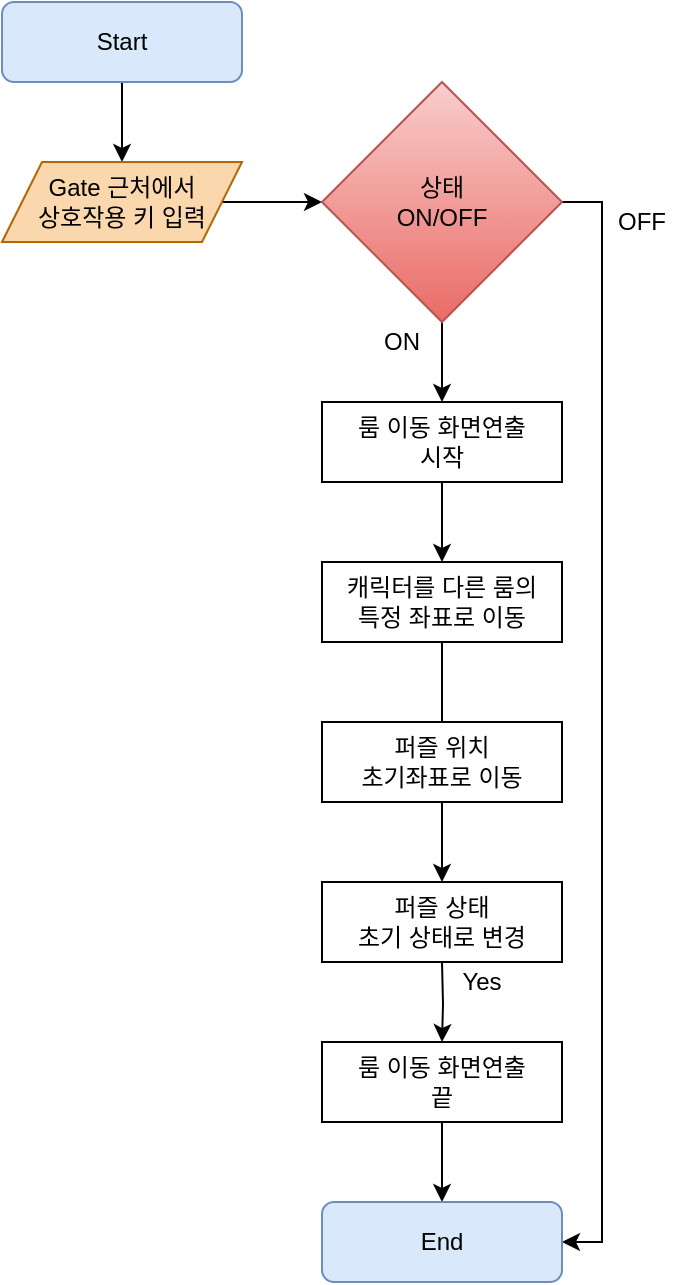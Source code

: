 <mxfile version="14.5.7" type="device"><diagram id="5dfdSWN0pq-XZOpe6xzm" name="Page-1"><mxGraphModel dx="1102" dy="557" grid="1" gridSize="10" guides="1" tooltips="1" connect="1" arrows="1" fold="1" page="1" pageScale="1" pageWidth="827" pageHeight="1169" math="0" shadow="0"><root><mxCell id="0"/><mxCell id="1" parent="0"/><mxCell id="HEB0GlihggCcAOTcJRkl-4" style="edgeStyle=orthogonalEdgeStyle;rounded=0;orthogonalLoop=1;jettySize=auto;html=1;exitX=0.5;exitY=1;exitDx=0;exitDy=0;entryX=0.5;entryY=0;entryDx=0;entryDy=0;" parent="1" source="HEB0GlihggCcAOTcJRkl-2" target="HEB0GlihggCcAOTcJRkl-3" edge="1"><mxGeometry relative="1" as="geometry"/></mxCell><mxCell id="HEB0GlihggCcAOTcJRkl-2" value="Start" style="rounded=1;whiteSpace=wrap;html=1;fillColor=#dae8fc;strokeColor=#6c8ebf;" parent="1" vertex="1"><mxGeometry x="240" y="120" width="120" height="40" as="geometry"/></mxCell><mxCell id="HEB0GlihggCcAOTcJRkl-6" style="edgeStyle=orthogonalEdgeStyle;rounded=0;orthogonalLoop=1;jettySize=auto;html=1;exitX=1;exitY=0.5;exitDx=0;exitDy=0;" parent="1" source="HEB0GlihggCcAOTcJRkl-3" target="HEB0GlihggCcAOTcJRkl-7" edge="1"><mxGeometry relative="1" as="geometry"><mxPoint x="400" y="220" as="targetPoint"/><Array as="points"/></mxGeometry></mxCell><mxCell id="HEB0GlihggCcAOTcJRkl-3" value="Gate 근처에서&lt;br&gt;상호작용 키 입력" style="shape=parallelogram;perimeter=parallelogramPerimeter;whiteSpace=wrap;html=1;fixedSize=1;fillColor=#fad7ac;strokeColor=#b46504;" parent="1" vertex="1"><mxGeometry x="240" y="200" width="120" height="40" as="geometry"/></mxCell><mxCell id="HEB0GlihggCcAOTcJRkl-10" style="edgeStyle=orthogonalEdgeStyle;rounded=0;orthogonalLoop=1;jettySize=auto;html=1;exitX=0.5;exitY=1;exitDx=0;exitDy=0;" parent="1" source="HEB0GlihggCcAOTcJRkl-7" target="HEB0GlihggCcAOTcJRkl-29" edge="1"><mxGeometry relative="1" as="geometry"><mxPoint x="460" y="320" as="targetPoint"/></mxGeometry></mxCell><mxCell id="HEB0GlihggCcAOTcJRkl-35" style="edgeStyle=orthogonalEdgeStyle;rounded=0;orthogonalLoop=1;jettySize=auto;html=1;exitX=1;exitY=0.5;exitDx=0;exitDy=0;entryX=1;entryY=0.5;entryDx=0;entryDy=0;" parent="1" source="HEB0GlihggCcAOTcJRkl-7" target="HEB0GlihggCcAOTcJRkl-33" edge="1"><mxGeometry relative="1" as="geometry"/></mxCell><mxCell id="HEB0GlihggCcAOTcJRkl-7" value="상태&lt;br&gt;ON/OFF" style="rhombus;whiteSpace=wrap;html=1;gradientColor=#ea6b66;fillColor=#f8cecc;strokeColor=#b85450;" parent="1" vertex="1"><mxGeometry x="400" y="160" width="120" height="120" as="geometry"/></mxCell><mxCell id="HEB0GlihggCcAOTcJRkl-14" style="edgeStyle=orthogonalEdgeStyle;rounded=0;orthogonalLoop=1;jettySize=auto;html=1;" parent="1" source="HEB0GlihggCcAOTcJRkl-29" target="HEB0GlihggCcAOTcJRkl-13" edge="1"><mxGeometry relative="1" as="geometry"><mxPoint x="460" y="360" as="sourcePoint"/></mxGeometry></mxCell><mxCell id="HEB0GlihggCcAOTcJRkl-19" style="edgeStyle=orthogonalEdgeStyle;rounded=0;orthogonalLoop=1;jettySize=auto;html=1;exitX=0.5;exitY=1;exitDx=0;exitDy=0;" parent="1" source="HEB0GlihggCcAOTcJRkl-13" edge="1"><mxGeometry relative="1" as="geometry"><mxPoint x="460" y="480" as="targetPoint"/><Array as="points"><mxPoint x="460" y="500"/><mxPoint x="460" y="500"/></Array></mxGeometry></mxCell><mxCell id="HEB0GlihggCcAOTcJRkl-13" value="캐릭터를 다른 룸의&lt;br&gt;특정 좌표로 이동" style="rounded=0;whiteSpace=wrap;html=1;" parent="1" vertex="1"><mxGeometry x="400" y="400" width="120" height="40" as="geometry"/></mxCell><mxCell id="HEB0GlihggCcAOTcJRkl-31" style="edgeStyle=orthogonalEdgeStyle;rounded=0;orthogonalLoop=1;jettySize=auto;html=1;exitX=0.5;exitY=1;exitDx=0;exitDy=0;entryX=0.5;entryY=0;entryDx=0;entryDy=0;" parent="1" target="HEB0GlihggCcAOTcJRkl-30" edge="1"><mxGeometry relative="1" as="geometry"><mxPoint x="460" y="600" as="sourcePoint"/></mxGeometry></mxCell><mxCell id="HEB0GlihggCcAOTcJRkl-25" style="edgeStyle=orthogonalEdgeStyle;rounded=0;orthogonalLoop=1;jettySize=auto;html=1;entryX=0.5;entryY=0;entryDx=0;entryDy=0;" parent="1" source="HEB0GlihggCcAOTcJRkl-21" target="HEB0GlihggCcAOTcJRkl-23" edge="1"><mxGeometry relative="1" as="geometry"><mxPoint x="460" y="570" as="targetPoint"/></mxGeometry></mxCell><mxCell id="HEB0GlihggCcAOTcJRkl-21" value="퍼즐 위치&lt;br&gt;초기좌표로 이동" style="rounded=0;whiteSpace=wrap;html=1;" parent="1" vertex="1"><mxGeometry x="400" y="480" width="120" height="40" as="geometry"/></mxCell><mxCell id="HEB0GlihggCcAOTcJRkl-23" value="퍼즐 상태&lt;br&gt;초기 상태로 변경" style="rounded=0;whiteSpace=wrap;html=1;" parent="1" vertex="1"><mxGeometry x="400" y="560" width="120" height="40" as="geometry"/></mxCell><mxCell id="HEB0GlihggCcAOTcJRkl-29" value="룸 이동 화면연출&lt;br&gt;시작" style="rounded=0;whiteSpace=wrap;html=1;" parent="1" vertex="1"><mxGeometry x="400" y="320" width="120" height="40" as="geometry"/></mxCell><mxCell id="HEB0GlihggCcAOTcJRkl-34" style="edgeStyle=orthogonalEdgeStyle;rounded=0;orthogonalLoop=1;jettySize=auto;html=1;exitX=0.5;exitY=1;exitDx=0;exitDy=0;entryX=0.5;entryY=0;entryDx=0;entryDy=0;" parent="1" source="HEB0GlihggCcAOTcJRkl-30" target="HEB0GlihggCcAOTcJRkl-33" edge="1"><mxGeometry relative="1" as="geometry"/></mxCell><mxCell id="HEB0GlihggCcAOTcJRkl-30" value="룸 이동 화면연출&lt;br&gt;끝" style="rounded=0;whiteSpace=wrap;html=1;" parent="1" vertex="1"><mxGeometry x="400" y="640" width="120" height="40" as="geometry"/></mxCell><mxCell id="HEB0GlihggCcAOTcJRkl-33" value="End" style="rounded=1;whiteSpace=wrap;html=1;fillColor=#dae8fc;strokeColor=#6c8ebf;" parent="1" vertex="1"><mxGeometry x="400" y="720" width="120" height="40" as="geometry"/></mxCell><mxCell id="HEB0GlihggCcAOTcJRkl-36" value="ON" style="text;html=1;strokeColor=none;fillColor=none;align=center;verticalAlign=middle;whiteSpace=wrap;rounded=0;" parent="1" vertex="1"><mxGeometry x="420" y="280" width="40" height="20" as="geometry"/></mxCell><mxCell id="HEB0GlihggCcAOTcJRkl-37" value="OFF" style="text;html=1;strokeColor=none;fillColor=none;align=center;verticalAlign=middle;whiteSpace=wrap;rounded=0;" parent="1" vertex="1"><mxGeometry x="540" y="220" width="40" height="20" as="geometry"/></mxCell><mxCell id="HEB0GlihggCcAOTcJRkl-38" value="Yes" style="text;html=1;strokeColor=none;fillColor=none;align=center;verticalAlign=middle;whiteSpace=wrap;rounded=0;" parent="1" vertex="1"><mxGeometry x="460" y="600" width="40" height="20" as="geometry"/></mxCell></root></mxGraphModel></diagram></mxfile>